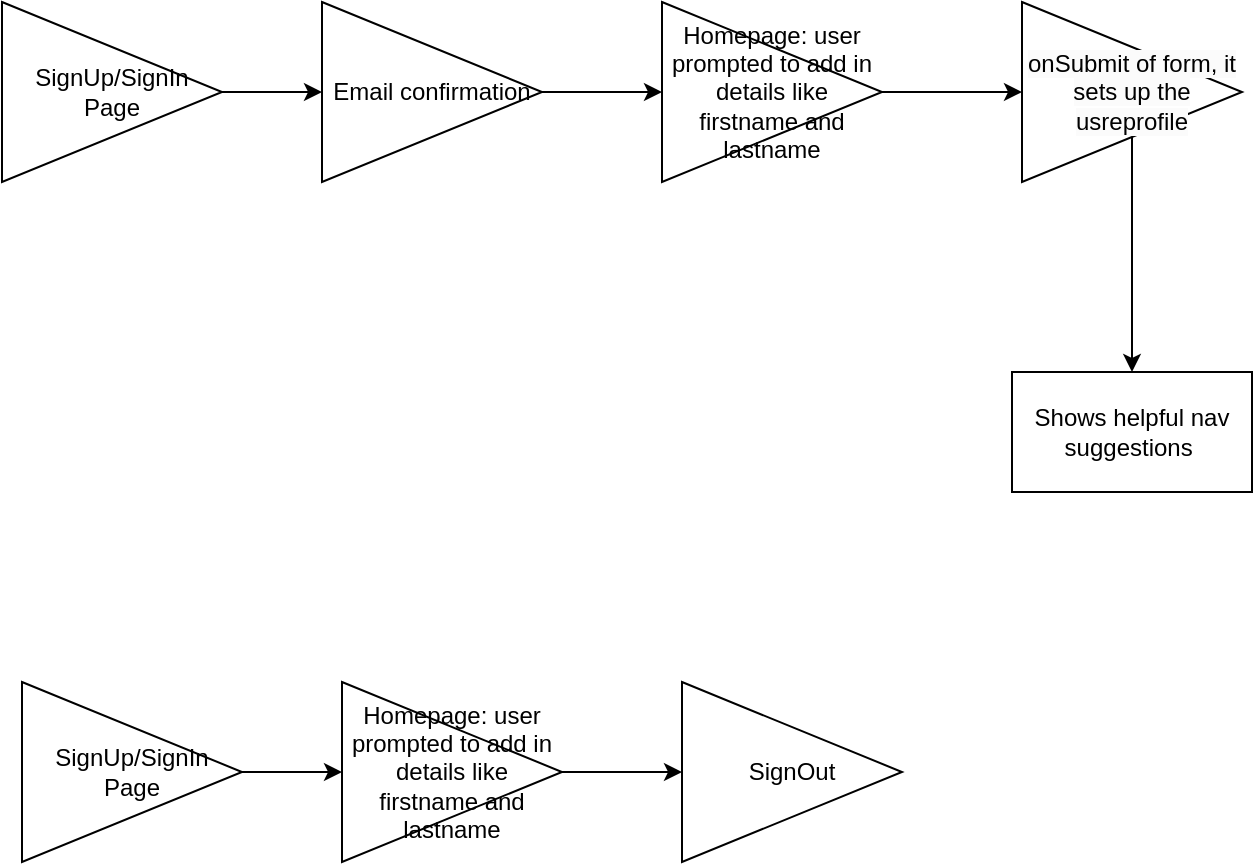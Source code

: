 <mxfile>
    <diagram id="Y_J1R84-3ESCoACGWqtk" name="Page-1">
        <mxGraphModel dx="678" dy="802" grid="1" gridSize="10" guides="1" tooltips="1" connect="1" arrows="1" fold="1" page="1" pageScale="1" pageWidth="827" pageHeight="1169" math="0" shadow="0">
            <root>
                <mxCell id="0"/>
                <mxCell id="1" parent="0"/>
                <mxCell id="4" value="" style="edgeStyle=none;html=1;" edge="1" parent="1" source="2" target="3">
                    <mxGeometry relative="1" as="geometry"/>
                </mxCell>
                <mxCell id="2" value="SignUp/SignIn Page" style="triangle;whiteSpace=wrap;html=1;" vertex="1" parent="1">
                    <mxGeometry x="60" y="80" width="110" height="90" as="geometry"/>
                </mxCell>
                <mxCell id="6" value="" style="edgeStyle=none;html=1;" edge="1" parent="1" source="3" target="5">
                    <mxGeometry relative="1" as="geometry"/>
                </mxCell>
                <mxCell id="3" value="&lt;span style=&quot;color: rgb(0, 0, 0);&quot;&gt;Email confirmation&lt;/span&gt;" style="triangle;whiteSpace=wrap;html=1;" vertex="1" parent="1">
                    <mxGeometry x="220" y="80" width="110" height="90" as="geometry"/>
                </mxCell>
                <mxCell id="8" value="" style="edgeStyle=none;html=1;" edge="1" parent="1" source="5" target="7">
                    <mxGeometry relative="1" as="geometry"/>
                </mxCell>
                <mxCell id="5" value="&lt;span style=&quot;color: rgb(0, 0, 0);&quot;&gt;Homepage: user prompted to add in details like firstname and lastname&lt;/span&gt;" style="triangle;whiteSpace=wrap;html=1;" vertex="1" parent="1">
                    <mxGeometry x="390" y="80" width="110" height="90" as="geometry"/>
                </mxCell>
                <mxCell id="10" value="" style="edgeStyle=none;html=1;" edge="1" parent="1" source="7" target="9">
                    <mxGeometry relative="1" as="geometry"/>
                </mxCell>
                <mxCell id="7" value="&lt;meta charset=&quot;utf-8&quot;&gt;&lt;span style=&quot;color: rgb(0, 0, 0); font-family: Helvetica; font-size: 12px; font-style: normal; font-variant-ligatures: normal; font-variant-caps: normal; font-weight: 400; letter-spacing: normal; orphans: 2; text-align: center; text-indent: 0px; text-transform: none; widows: 2; word-spacing: 0px; -webkit-text-stroke-width: 0px; white-space: normal; background-color: rgb(251, 251, 251); text-decoration-thickness: initial; text-decoration-style: initial; text-decoration-color: initial; display: inline !important; float: none;&quot;&gt;onSubmit of form, it sets up the usreprofile&lt;/span&gt;" style="triangle;whiteSpace=wrap;html=1;" vertex="1" parent="1">
                    <mxGeometry x="570" y="80" width="110" height="90" as="geometry"/>
                </mxCell>
                <mxCell id="9" value="&lt;span style=&quot;color: rgb(0, 0, 0);&quot;&gt;Shows&lt;/span&gt;&lt;span style=&quot;color: rgb(0, 0, 0); background-color: transparent;&quot;&gt;&amp;nbsp;helpful nav suggestions&amp;nbsp;&lt;/span&gt;" style="whiteSpace=wrap;html=1;" vertex="1" parent="1">
                    <mxGeometry x="565" y="265" width="120" height="60" as="geometry"/>
                </mxCell>
                <mxCell id="12" value="" style="edgeStyle=none;html=1;" edge="1" source="13" target="15" parent="1">
                    <mxGeometry relative="1" as="geometry"/>
                </mxCell>
                <mxCell id="13" value="SignUp/SignIn Page" style="triangle;whiteSpace=wrap;html=1;" vertex="1" parent="1">
                    <mxGeometry x="70" y="420" width="110" height="90" as="geometry"/>
                </mxCell>
                <mxCell id="14" value="" style="edgeStyle=none;html=1;" edge="1" source="15" target="17" parent="1">
                    <mxGeometry relative="1" as="geometry"/>
                </mxCell>
                <mxCell id="15" value="&lt;span style=&quot;color: rgb(0, 0, 0);&quot;&gt;Homepage: user prompted to add in details like firstname and lastname&lt;/span&gt;" style="triangle;whiteSpace=wrap;html=1;" vertex="1" parent="1">
                    <mxGeometry x="230" y="420" width="110" height="90" as="geometry"/>
                </mxCell>
                <mxCell id="17" value="SignOut" style="triangle;whiteSpace=wrap;html=1;" vertex="1" parent="1">
                    <mxGeometry x="400" y="420" width="110" height="90" as="geometry"/>
                </mxCell>
            </root>
        </mxGraphModel>
    </diagram>
</mxfile>